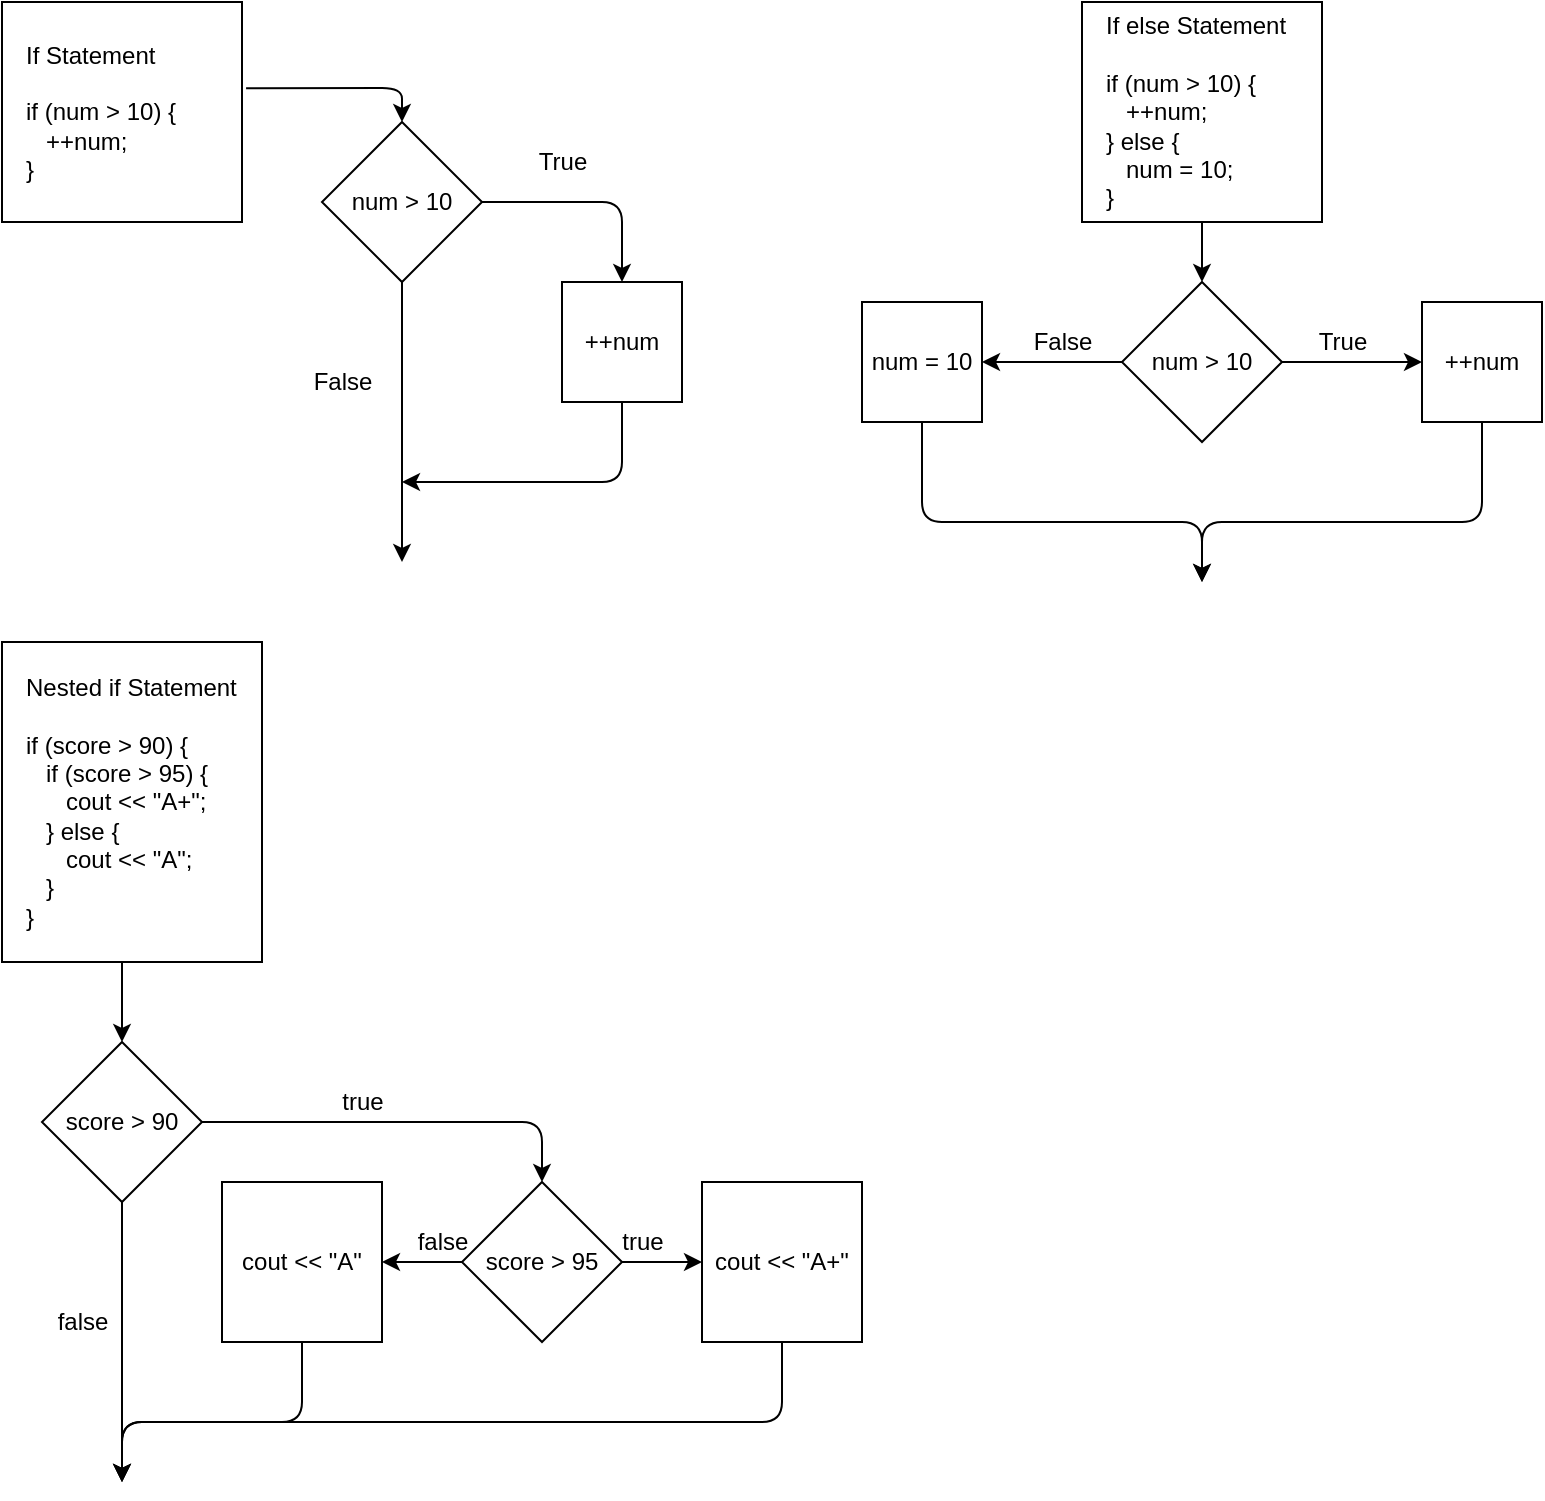 <mxfile>
    <diagram id="QBtihq9-zuxkx7yN5ucl" name="Page-1">
        <mxGraphModel dx="1520" dy="912" grid="1" gridSize="10" guides="1" tooltips="1" connect="1" arrows="1" fold="1" page="1" pageScale="1" pageWidth="850" pageHeight="1100" math="0" shadow="0">
            <root>
                <mxCell id="0"/>
                <mxCell id="1" parent="0"/>
                <mxCell id="2" value="&amp;nbsp; &amp;nbsp;If Statement&lt;br&gt;&lt;br&gt;&amp;nbsp; &amp;nbsp;if (num &amp;gt; 10) {&lt;br&gt;&amp;nbsp; &amp;nbsp; &amp;nbsp; ++num;&lt;br&gt;&amp;nbsp; &amp;nbsp;}" style="rounded=0;whiteSpace=wrap;html=1;align=left;" vertex="1" parent="1">
                    <mxGeometry x="40" y="40" width="120" height="110" as="geometry"/>
                </mxCell>
                <mxCell id="6" style="edgeStyle=none;html=1;entryX=0.5;entryY=0;entryDx=0;entryDy=0;" edge="1" parent="1" source="3" target="5">
                    <mxGeometry relative="1" as="geometry">
                        <mxPoint x="350" y="140" as="targetPoint"/>
                        <Array as="points">
                            <mxPoint x="350" y="140"/>
                        </Array>
                    </mxGeometry>
                </mxCell>
                <mxCell id="8" style="edgeStyle=none;html=1;" edge="1" parent="1" source="3">
                    <mxGeometry relative="1" as="geometry">
                        <mxPoint x="240" y="320" as="targetPoint"/>
                    </mxGeometry>
                </mxCell>
                <mxCell id="3" value="num &amp;gt; 10" style="rhombus;whiteSpace=wrap;html=1;" vertex="1" parent="1">
                    <mxGeometry x="200" y="100" width="80" height="80" as="geometry"/>
                </mxCell>
                <mxCell id="4" value="" style="endArrow=classic;html=1;entryX=0.5;entryY=0;entryDx=0;entryDy=0;exitX=1.017;exitY=0.392;exitDx=0;exitDy=0;exitPerimeter=0;" edge="1" parent="1" source="2" target="3">
                    <mxGeometry width="50" height="50" relative="1" as="geometry">
                        <mxPoint x="240" y="40" as="sourcePoint"/>
                        <mxPoint x="450" y="420" as="targetPoint"/>
                        <Array as="points">
                            <mxPoint x="240" y="83"/>
                        </Array>
                    </mxGeometry>
                </mxCell>
                <mxCell id="9" style="edgeStyle=none;html=1;exitX=0.5;exitY=1;exitDx=0;exitDy=0;" edge="1" parent="1" source="5">
                    <mxGeometry relative="1" as="geometry">
                        <mxPoint x="240" y="280" as="targetPoint"/>
                        <Array as="points">
                            <mxPoint x="350" y="280"/>
                        </Array>
                    </mxGeometry>
                </mxCell>
                <mxCell id="5" value="++num" style="whiteSpace=wrap;html=1;aspect=fixed;" vertex="1" parent="1">
                    <mxGeometry x="320" y="180" width="60" height="60" as="geometry"/>
                </mxCell>
                <mxCell id="7" value="True" style="text;html=1;align=center;verticalAlign=middle;resizable=0;points=[];autosize=1;strokeColor=none;fillColor=none;" vertex="1" parent="1">
                    <mxGeometry x="300" y="110" width="40" height="20" as="geometry"/>
                </mxCell>
                <mxCell id="10" value="False" style="text;html=1;align=center;verticalAlign=middle;resizable=0;points=[];autosize=1;strokeColor=none;fillColor=none;" vertex="1" parent="1">
                    <mxGeometry x="190" y="220" width="40" height="20" as="geometry"/>
                </mxCell>
                <mxCell id="13" style="edgeStyle=none;html=1;entryX=0.5;entryY=0;entryDx=0;entryDy=0;" edge="1" parent="1" source="11" target="12">
                    <mxGeometry relative="1" as="geometry"/>
                </mxCell>
                <mxCell id="11" value="&amp;nbsp; &amp;nbsp;If else Statement&lt;br&gt;&lt;br&gt;&amp;nbsp; &amp;nbsp;if (num &amp;gt; 10) {&lt;br&gt;&amp;nbsp; &amp;nbsp; &amp;nbsp; ++num;&lt;br&gt;&amp;nbsp; &amp;nbsp;} else {&lt;br&gt;&amp;nbsp; &amp;nbsp; &amp;nbsp; num = 10;&lt;br&gt;&amp;nbsp; &amp;nbsp;}" style="rounded=0;whiteSpace=wrap;html=1;align=left;" vertex="1" parent="1">
                    <mxGeometry x="580" y="40" width="120" height="110" as="geometry"/>
                </mxCell>
                <mxCell id="16" style="edgeStyle=none;html=1;entryX=1;entryY=0.5;entryDx=0;entryDy=0;" edge="1" parent="1" source="12" target="15">
                    <mxGeometry relative="1" as="geometry"/>
                </mxCell>
                <mxCell id="17" style="edgeStyle=none;html=1;entryX=0;entryY=0.5;entryDx=0;entryDy=0;" edge="1" parent="1" source="12" target="14">
                    <mxGeometry relative="1" as="geometry"/>
                </mxCell>
                <mxCell id="12" value="num &amp;gt; 10" style="rhombus;whiteSpace=wrap;html=1;" vertex="1" parent="1">
                    <mxGeometry x="600" y="180" width="80" height="80" as="geometry"/>
                </mxCell>
                <mxCell id="19" style="edgeStyle=none;html=1;exitX=0.5;exitY=1;exitDx=0;exitDy=0;" edge="1" parent="1" source="14">
                    <mxGeometry relative="1" as="geometry">
                        <mxPoint x="640" y="330" as="targetPoint"/>
                        <Array as="points">
                            <mxPoint x="780" y="300"/>
                            <mxPoint x="640" y="300"/>
                        </Array>
                    </mxGeometry>
                </mxCell>
                <mxCell id="14" value="++num" style="whiteSpace=wrap;html=1;aspect=fixed;" vertex="1" parent="1">
                    <mxGeometry x="750" y="190" width="60" height="60" as="geometry"/>
                </mxCell>
                <mxCell id="20" style="edgeStyle=none;html=1;exitX=0.5;exitY=1;exitDx=0;exitDy=0;" edge="1" parent="1" source="15">
                    <mxGeometry relative="1" as="geometry">
                        <mxPoint x="640" y="330" as="targetPoint"/>
                        <Array as="points">
                            <mxPoint x="500" y="300"/>
                            <mxPoint x="640" y="300"/>
                        </Array>
                    </mxGeometry>
                </mxCell>
                <mxCell id="15" value="num = 10" style="whiteSpace=wrap;html=1;aspect=fixed;" vertex="1" parent="1">
                    <mxGeometry x="470" y="190" width="60" height="60" as="geometry"/>
                </mxCell>
                <mxCell id="21" value="True" style="text;html=1;align=center;verticalAlign=middle;resizable=0;points=[];autosize=1;strokeColor=none;fillColor=none;" vertex="1" parent="1">
                    <mxGeometry x="690" y="200" width="40" height="20" as="geometry"/>
                </mxCell>
                <mxCell id="22" value="False" style="text;html=1;align=center;verticalAlign=middle;resizable=0;points=[];autosize=1;strokeColor=none;fillColor=none;" vertex="1" parent="1">
                    <mxGeometry x="550" y="200" width="40" height="20" as="geometry"/>
                </mxCell>
                <mxCell id="27" style="edgeStyle=none;html=1;entryX=0.5;entryY=0;entryDx=0;entryDy=0;exitX=1;exitY=0.5;exitDx=0;exitDy=0;" edge="1" parent="1" source="29" target="26">
                    <mxGeometry relative="1" as="geometry">
                        <mxPoint x="480" y="520" as="sourcePoint"/>
                        <Array as="points">
                            <mxPoint x="310" y="600"/>
                        </Array>
                    </mxGeometry>
                </mxCell>
                <mxCell id="30" style="edgeStyle=none;html=1;entryX=0.5;entryY=0;entryDx=0;entryDy=0;" edge="1" parent="1" target="29">
                    <mxGeometry relative="1" as="geometry">
                        <mxPoint x="100" y="520" as="sourcePoint"/>
                    </mxGeometry>
                </mxCell>
                <mxCell id="23" value="&amp;nbsp; &amp;nbsp;Nested if Statement&lt;br&gt;&lt;br&gt;&amp;nbsp; &amp;nbsp;if (score &amp;gt; 90) {&lt;br&gt;&amp;nbsp; &amp;nbsp; &amp;nbsp; if (score &amp;gt; 95) {&lt;br&gt;&amp;nbsp; &amp;nbsp; &amp;nbsp; &amp;nbsp; &amp;nbsp;cout &amp;lt;&amp;lt; &quot;A+&quot;;&lt;br&gt;&amp;nbsp; &amp;nbsp; &amp;nbsp; } else {&lt;br&gt;&amp;nbsp; &amp;nbsp; &amp;nbsp; &amp;nbsp; &amp;nbsp;cout &amp;lt;&amp;lt; &quot;A&quot;;&lt;br&gt;&amp;nbsp; &amp;nbsp; &amp;nbsp; }&lt;br&gt;&amp;nbsp; &amp;nbsp;}" style="rounded=0;whiteSpace=wrap;html=1;align=left;" vertex="1" parent="1">
                    <mxGeometry x="40" y="360" width="130" height="160" as="geometry"/>
                </mxCell>
                <mxCell id="35" style="edgeStyle=none;html=1;entryX=0;entryY=0.5;entryDx=0;entryDy=0;" edge="1" parent="1" source="26" target="34">
                    <mxGeometry relative="1" as="geometry"/>
                </mxCell>
                <mxCell id="36" style="edgeStyle=none;html=1;entryX=1;entryY=0.5;entryDx=0;entryDy=0;" edge="1" parent="1" source="26" target="33">
                    <mxGeometry relative="1" as="geometry"/>
                </mxCell>
                <mxCell id="26" value="score &amp;gt; 95" style="rhombus;whiteSpace=wrap;html=1;" vertex="1" parent="1">
                    <mxGeometry x="270" y="630" width="80" height="80" as="geometry"/>
                </mxCell>
                <mxCell id="28" value="true" style="text;html=1;align=center;verticalAlign=middle;resizable=0;points=[];autosize=1;strokeColor=none;fillColor=none;" vertex="1" parent="1">
                    <mxGeometry x="200" y="580" width="40" height="20" as="geometry"/>
                </mxCell>
                <mxCell id="31" style="edgeStyle=none;html=1;" edge="1" parent="1" source="29">
                    <mxGeometry relative="1" as="geometry">
                        <mxPoint x="100" y="780" as="targetPoint"/>
                    </mxGeometry>
                </mxCell>
                <mxCell id="29" value="score &amp;gt; 90" style="rhombus;whiteSpace=wrap;html=1;" vertex="1" parent="1">
                    <mxGeometry x="60" y="560" width="80" height="80" as="geometry"/>
                </mxCell>
                <mxCell id="32" value="false" style="text;html=1;align=center;verticalAlign=middle;resizable=0;points=[];autosize=1;strokeColor=none;fillColor=none;" vertex="1" parent="1">
                    <mxGeometry x="60" y="690" width="40" height="20" as="geometry"/>
                </mxCell>
                <mxCell id="39" style="edgeStyle=none;html=1;exitX=0.5;exitY=1;exitDx=0;exitDy=0;" edge="1" parent="1" source="33">
                    <mxGeometry relative="1" as="geometry">
                        <mxPoint x="100" y="780" as="targetPoint"/>
                        <Array as="points">
                            <mxPoint x="190" y="750"/>
                            <mxPoint x="100" y="750"/>
                        </Array>
                    </mxGeometry>
                </mxCell>
                <mxCell id="33" value="cout &amp;lt;&amp;lt; &quot;A&quot;" style="whiteSpace=wrap;html=1;aspect=fixed;" vertex="1" parent="1">
                    <mxGeometry x="150" y="630" width="80" height="80" as="geometry"/>
                </mxCell>
                <mxCell id="40" style="edgeStyle=none;html=1;exitX=0.5;exitY=1;exitDx=0;exitDy=0;" edge="1" parent="1" source="34">
                    <mxGeometry relative="1" as="geometry">
                        <mxPoint x="100" y="780" as="targetPoint"/>
                        <Array as="points">
                            <mxPoint x="430" y="750"/>
                            <mxPoint x="100" y="750"/>
                        </Array>
                    </mxGeometry>
                </mxCell>
                <mxCell id="34" value="cout &amp;lt;&amp;lt; &quot;A+&quot;" style="whiteSpace=wrap;html=1;aspect=fixed;" vertex="1" parent="1">
                    <mxGeometry x="390" y="630" width="80" height="80" as="geometry"/>
                </mxCell>
                <mxCell id="37" value="true" style="text;html=1;align=center;verticalAlign=middle;resizable=0;points=[];autosize=1;strokeColor=none;fillColor=none;" vertex="1" parent="1">
                    <mxGeometry x="340" y="650" width="40" height="20" as="geometry"/>
                </mxCell>
                <mxCell id="38" value="false" style="text;html=1;align=center;verticalAlign=middle;resizable=0;points=[];autosize=1;strokeColor=none;fillColor=none;" vertex="1" parent="1">
                    <mxGeometry x="240" y="650" width="40" height="20" as="geometry"/>
                </mxCell>
            </root>
        </mxGraphModel>
    </diagram>
</mxfile>